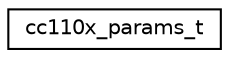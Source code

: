 digraph "Graphical Class Hierarchy"
{
 // LATEX_PDF_SIZE
  edge [fontname="Helvetica",fontsize="10",labelfontname="Helvetica",labelfontsize="10"];
  node [fontname="Helvetica",fontsize="10",shape=record];
  rankdir="LR";
  Node0 [label="cc110x_params_t",height=0.2,width=0.4,color="black", fillcolor="white", style="filled",URL="$structcc110x__params__t.html",tooltip="Structure holding all parameter for driver initialization."];
}

